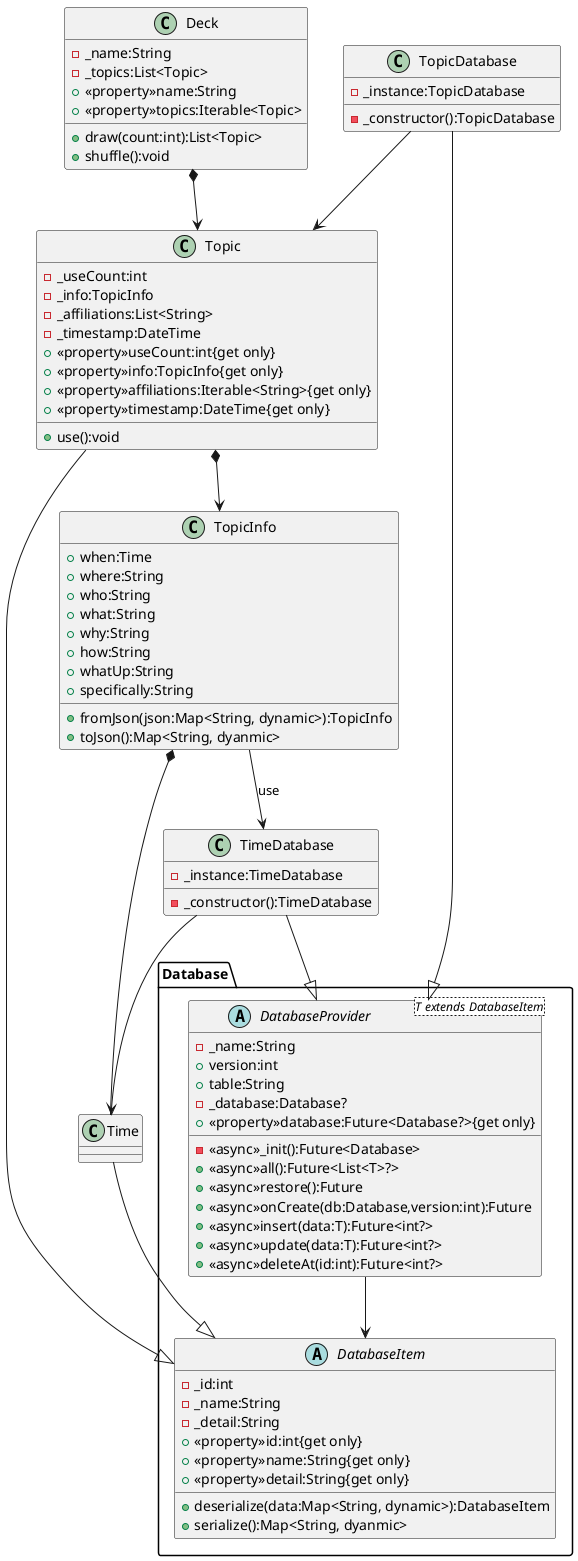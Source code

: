 @startuml Conversation deck cards
package Database
{
    abstract DatabaseItem
    {
        -_id:int
        -_name:String
        -_detail:String
        +<<property>>id:int{get only}
        +<<property>>name:String{get only}
        +<<property>>detail:String{get only}
        +deserialize(data:Map<String, dynamic>):DatabaseItem
        +serialize():Map<String, dyanmic>
    }
    abstract DatabaseProvider<T extends DatabaseItem>
    {
        -_name:String
        +version:int
        +table:String
        -_database:Database?
        +<<property>>database:Future<Database?>{get only}
        -<<async>>_init():Future<Database>
        +<<async>>all():Future<List<T>?>
        +<<async>>restore():Future
        +<<async>>onCreate(db:Database,version:int):Future
        +<<async>>insert(data:T):Future<int?>
        +<<async>>update(data:T):Future<int?>
        +<<async>>deleteAt(id:int):Future<int?>
    }
}
class Deck
{
    -_name:String
    -_topics:List<Topic>
    +<<property>>name:String
    +<<property>>topics:Iterable<Topic>
    +draw(count:int):List<Topic>
    +shuffle():void
}
class Topic
{
    -_useCount:int
    -_info:TopicInfo
    -_affiliations:List<String>
    -_timestamp:DateTime
    +<<property>>useCount:int{get only}
    +<<property>>info:TopicInfo{get only}
    +<<property>>affiliations:Iterable<String>{get only}
    +<<property>>timestamp:DateTime{get only}
    +use():void
}
class TopicInfo
{
    +when:Time
    +where:String
    +who:String
    +what:String
    +why:String
    +how:String
    +whatUp:String
    +specifically:String
    +fromJson(json:Map<String, dynamic>):TopicInfo
    +toJson():Map<String, dyanmic>
}
class TopicDatabase
{
    -_instance:TopicDatabase
    -_constructor():TopicDatabase
}
class Time
class TimeDatabase
{
    -_instance:TimeDatabase
    -_constructor():TimeDatabase
}

DatabaseProvider --> DatabaseItem
TopicDatabase --> Topic
TimeDatabase --> Time
TopicInfo --> TimeDatabase : use

TopicDatabase --|> DatabaseProvider
TimeDatabase --|> DatabaseProvider
Topic --|> DatabaseItem
Time --|> DatabaseItem

Topic *--> TopicInfo
Deck *--> Topic

TopicInfo *-- Time

@enduml